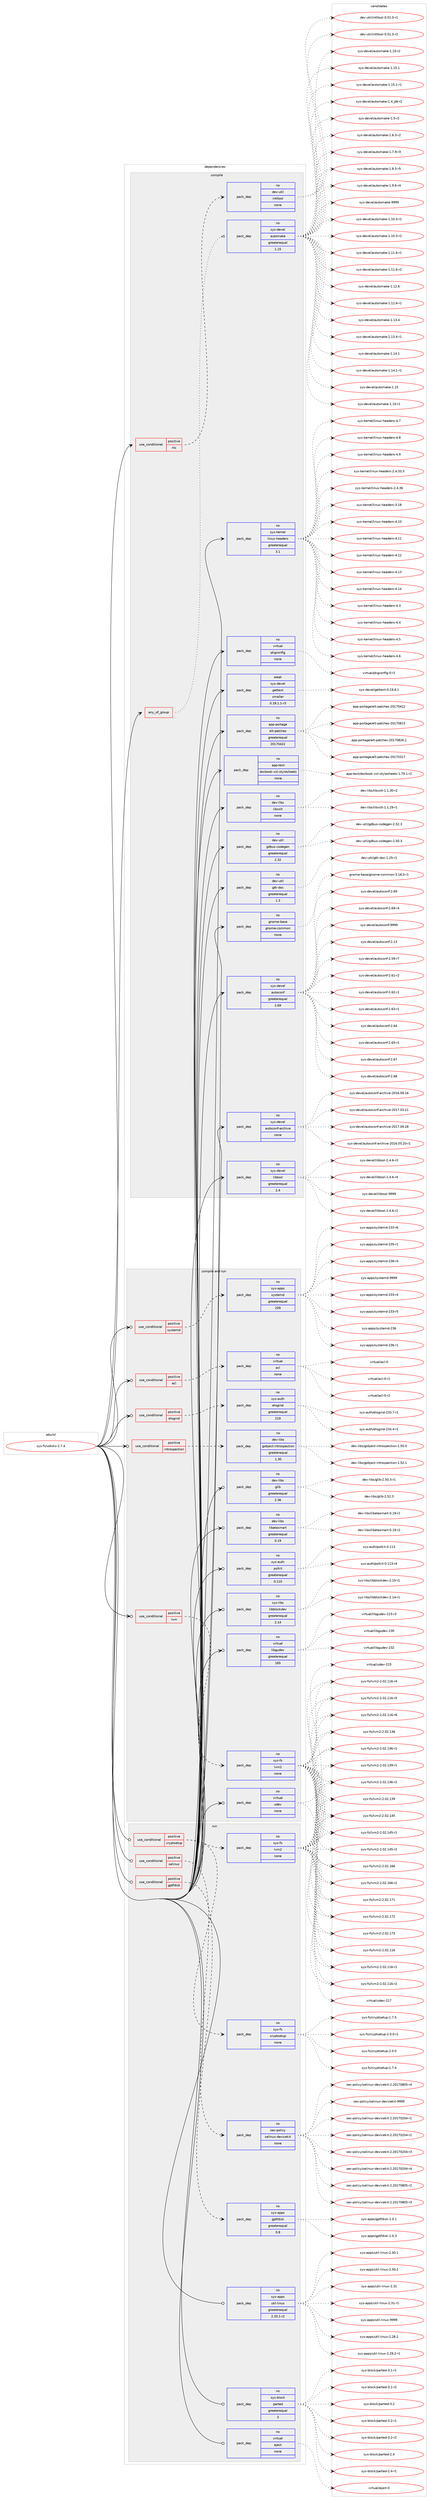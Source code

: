 digraph prolog {

# *************
# Graph options
# *************

newrank=true;
concentrate=true;
compound=true;
graph [rankdir=LR,fontname=Helvetica,fontsize=10,ranksep=1.5];#, ranksep=2.5, nodesep=0.2];
edge  [arrowhead=vee];
node  [fontname=Helvetica,fontsize=10];

# **********
# The ebuild
# **********

subgraph cluster_leftcol {
color=gray;
rank=same;
label=<<i>ebuild</i>>;
id [label="sys-fs/udisks-2.7.4", color=red, width=4, href="../sys-fs/udisks-2.7.4.svg"];
}

# ****************
# The dependencies
# ****************

subgraph cluster_midcol {
color=gray;
label=<<i>dependencies</i>>;
subgraph cluster_compile {
fillcolor="#eeeeee";
style=filled;
label=<<i>compile</i>>;
subgraph any96 {
dependency7846 [label=<<TABLE BORDER="0" CELLBORDER="1" CELLSPACING="0" CELLPADDING="4"><TR><TD CELLPADDING="10">any_of_group</TD></TR></TABLE>>, shape=none, color=red];subgraph pack6609 {
dependency7847 [label=<<TABLE BORDER="0" CELLBORDER="1" CELLSPACING="0" CELLPADDING="4" WIDTH="220"><TR><TD ROWSPAN="6" CELLPADDING="30">pack_dep</TD></TR><TR><TD WIDTH="110">no</TD></TR><TR><TD>sys-devel</TD></TR><TR><TD>automake</TD></TR><TR><TD>greaterequal</TD></TR><TR><TD>1.15</TD></TR></TABLE>>, shape=none, color=blue];
}
dependency7846:e -> dependency7847:w [weight=20,style="dotted",arrowhead="oinv"];
}
id:e -> dependency7846:w [weight=20,style="solid",arrowhead="vee"];
subgraph cond1129 {
dependency7848 [label=<<TABLE BORDER="0" CELLBORDER="1" CELLSPACING="0" CELLPADDING="4"><TR><TD ROWSPAN="3" CELLPADDING="10">use_conditional</TD></TR><TR><TD>positive</TD></TR><TR><TD>nls</TD></TR></TABLE>>, shape=none, color=red];
subgraph pack6610 {
dependency7849 [label=<<TABLE BORDER="0" CELLBORDER="1" CELLSPACING="0" CELLPADDING="4" WIDTH="220"><TR><TD ROWSPAN="6" CELLPADDING="30">pack_dep</TD></TR><TR><TD WIDTH="110">no</TD></TR><TR><TD>dev-util</TD></TR><TR><TD>intltool</TD></TR><TR><TD>none</TD></TR><TR><TD></TD></TR></TABLE>>, shape=none, color=blue];
}
dependency7848:e -> dependency7849:w [weight=20,style="dashed",arrowhead="vee"];
}
id:e -> dependency7848:w [weight=20,style="solid",arrowhead="vee"];
subgraph pack6611 {
dependency7850 [label=<<TABLE BORDER="0" CELLBORDER="1" CELLSPACING="0" CELLPADDING="4" WIDTH="220"><TR><TD ROWSPAN="6" CELLPADDING="30">pack_dep</TD></TR><TR><TD WIDTH="110">no</TD></TR><TR><TD>app-portage</TD></TR><TR><TD>elt-patches</TD></TR><TR><TD>greaterequal</TD></TR><TR><TD>20170422</TD></TR></TABLE>>, shape=none, color=blue];
}
id:e -> dependency7850:w [weight=20,style="solid",arrowhead="vee"];
subgraph pack6612 {
dependency7851 [label=<<TABLE BORDER="0" CELLBORDER="1" CELLSPACING="0" CELLPADDING="4" WIDTH="220"><TR><TD ROWSPAN="6" CELLPADDING="30">pack_dep</TD></TR><TR><TD WIDTH="110">no</TD></TR><TR><TD>app-text</TD></TR><TR><TD>docbook-xsl-stylesheets</TD></TR><TR><TD>none</TD></TR><TR><TD></TD></TR></TABLE>>, shape=none, color=blue];
}
id:e -> dependency7851:w [weight=20,style="solid",arrowhead="vee"];
subgraph pack6613 {
dependency7852 [label=<<TABLE BORDER="0" CELLBORDER="1" CELLSPACING="0" CELLPADDING="4" WIDTH="220"><TR><TD ROWSPAN="6" CELLPADDING="30">pack_dep</TD></TR><TR><TD WIDTH="110">no</TD></TR><TR><TD>dev-libs</TD></TR><TR><TD>libxslt</TD></TR><TR><TD>none</TD></TR><TR><TD></TD></TR></TABLE>>, shape=none, color=blue];
}
id:e -> dependency7852:w [weight=20,style="solid",arrowhead="vee"];
subgraph pack6614 {
dependency7853 [label=<<TABLE BORDER="0" CELLBORDER="1" CELLSPACING="0" CELLPADDING="4" WIDTH="220"><TR><TD ROWSPAN="6" CELLPADDING="30">pack_dep</TD></TR><TR><TD WIDTH="110">no</TD></TR><TR><TD>dev-util</TD></TR><TR><TD>gdbus-codegen</TD></TR><TR><TD>greaterequal</TD></TR><TR><TD>2.32</TD></TR></TABLE>>, shape=none, color=blue];
}
id:e -> dependency7853:w [weight=20,style="solid",arrowhead="vee"];
subgraph pack6615 {
dependency7854 [label=<<TABLE BORDER="0" CELLBORDER="1" CELLSPACING="0" CELLPADDING="4" WIDTH="220"><TR><TD ROWSPAN="6" CELLPADDING="30">pack_dep</TD></TR><TR><TD WIDTH="110">no</TD></TR><TR><TD>dev-util</TD></TR><TR><TD>gtk-doc</TD></TR><TR><TD>greaterequal</TD></TR><TR><TD>1.3</TD></TR></TABLE>>, shape=none, color=blue];
}
id:e -> dependency7854:w [weight=20,style="solid",arrowhead="vee"];
subgraph pack6616 {
dependency7855 [label=<<TABLE BORDER="0" CELLBORDER="1" CELLSPACING="0" CELLPADDING="4" WIDTH="220"><TR><TD ROWSPAN="6" CELLPADDING="30">pack_dep</TD></TR><TR><TD WIDTH="110">no</TD></TR><TR><TD>gnome-base</TD></TR><TR><TD>gnome-common</TD></TR><TR><TD>none</TD></TR><TR><TD></TD></TR></TABLE>>, shape=none, color=blue];
}
id:e -> dependency7855:w [weight=20,style="solid",arrowhead="vee"];
subgraph pack6617 {
dependency7856 [label=<<TABLE BORDER="0" CELLBORDER="1" CELLSPACING="0" CELLPADDING="4" WIDTH="220"><TR><TD ROWSPAN="6" CELLPADDING="30">pack_dep</TD></TR><TR><TD WIDTH="110">no</TD></TR><TR><TD>sys-devel</TD></TR><TR><TD>autoconf</TD></TR><TR><TD>greaterequal</TD></TR><TR><TD>2.69</TD></TR></TABLE>>, shape=none, color=blue];
}
id:e -> dependency7856:w [weight=20,style="solid",arrowhead="vee"];
subgraph pack6618 {
dependency7857 [label=<<TABLE BORDER="0" CELLBORDER="1" CELLSPACING="0" CELLPADDING="4" WIDTH="220"><TR><TD ROWSPAN="6" CELLPADDING="30">pack_dep</TD></TR><TR><TD WIDTH="110">no</TD></TR><TR><TD>sys-devel</TD></TR><TR><TD>autoconf-archive</TD></TR><TR><TD>none</TD></TR><TR><TD></TD></TR></TABLE>>, shape=none, color=blue];
}
id:e -> dependency7857:w [weight=20,style="solid",arrowhead="vee"];
subgraph pack6619 {
dependency7858 [label=<<TABLE BORDER="0" CELLBORDER="1" CELLSPACING="0" CELLPADDING="4" WIDTH="220"><TR><TD ROWSPAN="6" CELLPADDING="30">pack_dep</TD></TR><TR><TD WIDTH="110">no</TD></TR><TR><TD>sys-devel</TD></TR><TR><TD>libtool</TD></TR><TR><TD>greaterequal</TD></TR><TR><TD>2.4</TD></TR></TABLE>>, shape=none, color=blue];
}
id:e -> dependency7858:w [weight=20,style="solid",arrowhead="vee"];
subgraph pack6620 {
dependency7859 [label=<<TABLE BORDER="0" CELLBORDER="1" CELLSPACING="0" CELLPADDING="4" WIDTH="220"><TR><TD ROWSPAN="6" CELLPADDING="30">pack_dep</TD></TR><TR><TD WIDTH="110">no</TD></TR><TR><TD>sys-kernel</TD></TR><TR><TD>linux-headers</TD></TR><TR><TD>greaterequal</TD></TR><TR><TD>3.1</TD></TR></TABLE>>, shape=none, color=blue];
}
id:e -> dependency7859:w [weight=20,style="solid",arrowhead="vee"];
subgraph pack6621 {
dependency7860 [label=<<TABLE BORDER="0" CELLBORDER="1" CELLSPACING="0" CELLPADDING="4" WIDTH="220"><TR><TD ROWSPAN="6" CELLPADDING="30">pack_dep</TD></TR><TR><TD WIDTH="110">no</TD></TR><TR><TD>virtual</TD></TR><TR><TD>pkgconfig</TD></TR><TR><TD>none</TD></TR><TR><TD></TD></TR></TABLE>>, shape=none, color=blue];
}
id:e -> dependency7860:w [weight=20,style="solid",arrowhead="vee"];
subgraph pack6622 {
dependency7861 [label=<<TABLE BORDER="0" CELLBORDER="1" CELLSPACING="0" CELLPADDING="4" WIDTH="220"><TR><TD ROWSPAN="6" CELLPADDING="30">pack_dep</TD></TR><TR><TD WIDTH="110">weak</TD></TR><TR><TD>sys-devel</TD></TR><TR><TD>gettext</TD></TR><TR><TD>smaller</TD></TR><TR><TD>0.18.1.1-r3</TD></TR></TABLE>>, shape=none, color=blue];
}
id:e -> dependency7861:w [weight=20,style="solid",arrowhead="vee"];
}
subgraph cluster_compileandrun {
fillcolor="#eeeeee";
style=filled;
label=<<i>compile and run</i>>;
subgraph cond1130 {
dependency7862 [label=<<TABLE BORDER="0" CELLBORDER="1" CELLSPACING="0" CELLPADDING="4"><TR><TD ROWSPAN="3" CELLPADDING="10">use_conditional</TD></TR><TR><TD>positive</TD></TR><TR><TD>acl</TD></TR></TABLE>>, shape=none, color=red];
subgraph pack6623 {
dependency7863 [label=<<TABLE BORDER="0" CELLBORDER="1" CELLSPACING="0" CELLPADDING="4" WIDTH="220"><TR><TD ROWSPAN="6" CELLPADDING="30">pack_dep</TD></TR><TR><TD WIDTH="110">no</TD></TR><TR><TD>virtual</TD></TR><TR><TD>acl</TD></TR><TR><TD>none</TD></TR><TR><TD></TD></TR></TABLE>>, shape=none, color=blue];
}
dependency7862:e -> dependency7863:w [weight=20,style="dashed",arrowhead="vee"];
}
id:e -> dependency7862:w [weight=20,style="solid",arrowhead="odotvee"];
subgraph cond1131 {
dependency7864 [label=<<TABLE BORDER="0" CELLBORDER="1" CELLSPACING="0" CELLPADDING="4"><TR><TD ROWSPAN="3" CELLPADDING="10">use_conditional</TD></TR><TR><TD>positive</TD></TR><TR><TD>elogind</TD></TR></TABLE>>, shape=none, color=red];
subgraph pack6624 {
dependency7865 [label=<<TABLE BORDER="0" CELLBORDER="1" CELLSPACING="0" CELLPADDING="4" WIDTH="220"><TR><TD ROWSPAN="6" CELLPADDING="30">pack_dep</TD></TR><TR><TD WIDTH="110">no</TD></TR><TR><TD>sys-auth</TD></TR><TR><TD>elogind</TD></TR><TR><TD>greaterequal</TD></TR><TR><TD>219</TD></TR></TABLE>>, shape=none, color=blue];
}
dependency7864:e -> dependency7865:w [weight=20,style="dashed",arrowhead="vee"];
}
id:e -> dependency7864:w [weight=20,style="solid",arrowhead="odotvee"];
subgraph cond1132 {
dependency7866 [label=<<TABLE BORDER="0" CELLBORDER="1" CELLSPACING="0" CELLPADDING="4"><TR><TD ROWSPAN="3" CELLPADDING="10">use_conditional</TD></TR><TR><TD>positive</TD></TR><TR><TD>introspection</TD></TR></TABLE>>, shape=none, color=red];
subgraph pack6625 {
dependency7867 [label=<<TABLE BORDER="0" CELLBORDER="1" CELLSPACING="0" CELLPADDING="4" WIDTH="220"><TR><TD ROWSPAN="6" CELLPADDING="30">pack_dep</TD></TR><TR><TD WIDTH="110">no</TD></TR><TR><TD>dev-libs</TD></TR><TR><TD>gobject-introspection</TD></TR><TR><TD>greaterequal</TD></TR><TR><TD>1.30</TD></TR></TABLE>>, shape=none, color=blue];
}
dependency7866:e -> dependency7867:w [weight=20,style="dashed",arrowhead="vee"];
}
id:e -> dependency7866:w [weight=20,style="solid",arrowhead="odotvee"];
subgraph cond1133 {
dependency7868 [label=<<TABLE BORDER="0" CELLBORDER="1" CELLSPACING="0" CELLPADDING="4"><TR><TD ROWSPAN="3" CELLPADDING="10">use_conditional</TD></TR><TR><TD>positive</TD></TR><TR><TD>lvm</TD></TR></TABLE>>, shape=none, color=red];
subgraph pack6626 {
dependency7869 [label=<<TABLE BORDER="0" CELLBORDER="1" CELLSPACING="0" CELLPADDING="4" WIDTH="220"><TR><TD ROWSPAN="6" CELLPADDING="30">pack_dep</TD></TR><TR><TD WIDTH="110">no</TD></TR><TR><TD>sys-fs</TD></TR><TR><TD>lvm2</TD></TR><TR><TD>none</TD></TR><TR><TD></TD></TR></TABLE>>, shape=none, color=blue];
}
dependency7868:e -> dependency7869:w [weight=20,style="dashed",arrowhead="vee"];
}
id:e -> dependency7868:w [weight=20,style="solid",arrowhead="odotvee"];
subgraph cond1134 {
dependency7870 [label=<<TABLE BORDER="0" CELLBORDER="1" CELLSPACING="0" CELLPADDING="4"><TR><TD ROWSPAN="3" CELLPADDING="10">use_conditional</TD></TR><TR><TD>positive</TD></TR><TR><TD>systemd</TD></TR></TABLE>>, shape=none, color=red];
subgraph pack6627 {
dependency7871 [label=<<TABLE BORDER="0" CELLBORDER="1" CELLSPACING="0" CELLPADDING="4" WIDTH="220"><TR><TD ROWSPAN="6" CELLPADDING="30">pack_dep</TD></TR><TR><TD WIDTH="110">no</TD></TR><TR><TD>sys-apps</TD></TR><TR><TD>systemd</TD></TR><TR><TD>greaterequal</TD></TR><TR><TD>209</TD></TR></TABLE>>, shape=none, color=blue];
}
dependency7870:e -> dependency7871:w [weight=20,style="dashed",arrowhead="vee"];
}
id:e -> dependency7870:w [weight=20,style="solid",arrowhead="odotvee"];
subgraph pack6628 {
dependency7872 [label=<<TABLE BORDER="0" CELLBORDER="1" CELLSPACING="0" CELLPADDING="4" WIDTH="220"><TR><TD ROWSPAN="6" CELLPADDING="30">pack_dep</TD></TR><TR><TD WIDTH="110">no</TD></TR><TR><TD>dev-libs</TD></TR><TR><TD>glib</TD></TR><TR><TD>greaterequal</TD></TR><TR><TD>2.36</TD></TR></TABLE>>, shape=none, color=blue];
}
id:e -> dependency7872:w [weight=20,style="solid",arrowhead="odotvee"];
subgraph pack6629 {
dependency7873 [label=<<TABLE BORDER="0" CELLBORDER="1" CELLSPACING="0" CELLPADDING="4" WIDTH="220"><TR><TD ROWSPAN="6" CELLPADDING="30">pack_dep</TD></TR><TR><TD WIDTH="110">no</TD></TR><TR><TD>dev-libs</TD></TR><TR><TD>libatasmart</TD></TR><TR><TD>greaterequal</TD></TR><TR><TD>0.19</TD></TR></TABLE>>, shape=none, color=blue];
}
id:e -> dependency7873:w [weight=20,style="solid",arrowhead="odotvee"];
subgraph pack6630 {
dependency7874 [label=<<TABLE BORDER="0" CELLBORDER="1" CELLSPACING="0" CELLPADDING="4" WIDTH="220"><TR><TD ROWSPAN="6" CELLPADDING="30">pack_dep</TD></TR><TR><TD WIDTH="110">no</TD></TR><TR><TD>sys-auth</TD></TR><TR><TD>polkit</TD></TR><TR><TD>greaterequal</TD></TR><TR><TD>0.110</TD></TR></TABLE>>, shape=none, color=blue];
}
id:e -> dependency7874:w [weight=20,style="solid",arrowhead="odotvee"];
subgraph pack6631 {
dependency7875 [label=<<TABLE BORDER="0" CELLBORDER="1" CELLSPACING="0" CELLPADDING="4" WIDTH="220"><TR><TD ROWSPAN="6" CELLPADDING="30">pack_dep</TD></TR><TR><TD WIDTH="110">no</TD></TR><TR><TD>sys-libs</TD></TR><TR><TD>libblockdev</TD></TR><TR><TD>greaterequal</TD></TR><TR><TD>2.14</TD></TR></TABLE>>, shape=none, color=blue];
}
id:e -> dependency7875:w [weight=20,style="solid",arrowhead="odotvee"];
subgraph pack6632 {
dependency7876 [label=<<TABLE BORDER="0" CELLBORDER="1" CELLSPACING="0" CELLPADDING="4" WIDTH="220"><TR><TD ROWSPAN="6" CELLPADDING="30">pack_dep</TD></TR><TR><TD WIDTH="110">no</TD></TR><TR><TD>virtual</TD></TR><TR><TD>libgudev</TD></TR><TR><TD>greaterequal</TD></TR><TR><TD>165</TD></TR></TABLE>>, shape=none, color=blue];
}
id:e -> dependency7876:w [weight=20,style="solid",arrowhead="odotvee"];
subgraph pack6633 {
dependency7877 [label=<<TABLE BORDER="0" CELLBORDER="1" CELLSPACING="0" CELLPADDING="4" WIDTH="220"><TR><TD ROWSPAN="6" CELLPADDING="30">pack_dep</TD></TR><TR><TD WIDTH="110">no</TD></TR><TR><TD>virtual</TD></TR><TR><TD>udev</TD></TR><TR><TD>none</TD></TR><TR><TD></TD></TR></TABLE>>, shape=none, color=blue];
}
id:e -> dependency7877:w [weight=20,style="solid",arrowhead="odotvee"];
}
subgraph cluster_run {
fillcolor="#eeeeee";
style=filled;
label=<<i>run</i>>;
subgraph cond1135 {
dependency7878 [label=<<TABLE BORDER="0" CELLBORDER="1" CELLSPACING="0" CELLPADDING="4"><TR><TD ROWSPAN="3" CELLPADDING="10">use_conditional</TD></TR><TR><TD>positive</TD></TR><TR><TD>cryptsetup</TD></TR></TABLE>>, shape=none, color=red];
subgraph pack6634 {
dependency7879 [label=<<TABLE BORDER="0" CELLBORDER="1" CELLSPACING="0" CELLPADDING="4" WIDTH="220"><TR><TD ROWSPAN="6" CELLPADDING="30">pack_dep</TD></TR><TR><TD WIDTH="110">no</TD></TR><TR><TD>sys-fs</TD></TR><TR><TD>cryptsetup</TD></TR><TR><TD>none</TD></TR><TR><TD></TD></TR></TABLE>>, shape=none, color=blue];
}
dependency7878:e -> dependency7879:w [weight=20,style="dashed",arrowhead="vee"];
subgraph pack6635 {
dependency7880 [label=<<TABLE BORDER="0" CELLBORDER="1" CELLSPACING="0" CELLPADDING="4" WIDTH="220"><TR><TD ROWSPAN="6" CELLPADDING="30">pack_dep</TD></TR><TR><TD WIDTH="110">no</TD></TR><TR><TD>sys-fs</TD></TR><TR><TD>lvm2</TD></TR><TR><TD>none</TD></TR><TR><TD></TD></TR></TABLE>>, shape=none, color=blue];
}
dependency7878:e -> dependency7880:w [weight=20,style="dashed",arrowhead="vee"];
}
id:e -> dependency7878:w [weight=20,style="solid",arrowhead="odot"];
subgraph cond1136 {
dependency7881 [label=<<TABLE BORDER="0" CELLBORDER="1" CELLSPACING="0" CELLPADDING="4"><TR><TD ROWSPAN="3" CELLPADDING="10">use_conditional</TD></TR><TR><TD>positive</TD></TR><TR><TD>gptfdisk</TD></TR></TABLE>>, shape=none, color=red];
subgraph pack6636 {
dependency7882 [label=<<TABLE BORDER="0" CELLBORDER="1" CELLSPACING="0" CELLPADDING="4" WIDTH="220"><TR><TD ROWSPAN="6" CELLPADDING="30">pack_dep</TD></TR><TR><TD WIDTH="110">no</TD></TR><TR><TD>sys-apps</TD></TR><TR><TD>gptfdisk</TD></TR><TR><TD>greaterequal</TD></TR><TR><TD>0.8</TD></TR></TABLE>>, shape=none, color=blue];
}
dependency7881:e -> dependency7882:w [weight=20,style="dashed",arrowhead="vee"];
}
id:e -> dependency7881:w [weight=20,style="solid",arrowhead="odot"];
subgraph cond1137 {
dependency7883 [label=<<TABLE BORDER="0" CELLBORDER="1" CELLSPACING="0" CELLPADDING="4"><TR><TD ROWSPAN="3" CELLPADDING="10">use_conditional</TD></TR><TR><TD>positive</TD></TR><TR><TD>selinux</TD></TR></TABLE>>, shape=none, color=red];
subgraph pack6637 {
dependency7884 [label=<<TABLE BORDER="0" CELLBORDER="1" CELLSPACING="0" CELLPADDING="4" WIDTH="220"><TR><TD ROWSPAN="6" CELLPADDING="30">pack_dep</TD></TR><TR><TD WIDTH="110">no</TD></TR><TR><TD>sec-policy</TD></TR><TR><TD>selinux-devicekit</TD></TR><TR><TD>none</TD></TR><TR><TD></TD></TR></TABLE>>, shape=none, color=blue];
}
dependency7883:e -> dependency7884:w [weight=20,style="dashed",arrowhead="vee"];
}
id:e -> dependency7883:w [weight=20,style="solid",arrowhead="odot"];
subgraph pack6638 {
dependency7885 [label=<<TABLE BORDER="0" CELLBORDER="1" CELLSPACING="0" CELLPADDING="4" WIDTH="220"><TR><TD ROWSPAN="6" CELLPADDING="30">pack_dep</TD></TR><TR><TD WIDTH="110">no</TD></TR><TR><TD>sys-apps</TD></TR><TR><TD>util-linux</TD></TR><TR><TD>greaterequal</TD></TR><TR><TD>2.20.1-r2</TD></TR></TABLE>>, shape=none, color=blue];
}
id:e -> dependency7885:w [weight=20,style="solid",arrowhead="odot"];
subgraph pack6639 {
dependency7886 [label=<<TABLE BORDER="0" CELLBORDER="1" CELLSPACING="0" CELLPADDING="4" WIDTH="220"><TR><TD ROWSPAN="6" CELLPADDING="30">pack_dep</TD></TR><TR><TD WIDTH="110">no</TD></TR><TR><TD>sys-block</TD></TR><TR><TD>parted</TD></TR><TR><TD>greaterequal</TD></TR><TR><TD>3</TD></TR></TABLE>>, shape=none, color=blue];
}
id:e -> dependency7886:w [weight=20,style="solid",arrowhead="odot"];
subgraph pack6640 {
dependency7887 [label=<<TABLE BORDER="0" CELLBORDER="1" CELLSPACING="0" CELLPADDING="4" WIDTH="220"><TR><TD ROWSPAN="6" CELLPADDING="30">pack_dep</TD></TR><TR><TD WIDTH="110">no</TD></TR><TR><TD>virtual</TD></TR><TR><TD>eject</TD></TR><TR><TD>none</TD></TR><TR><TD></TD></TR></TABLE>>, shape=none, color=blue];
}
id:e -> dependency7887:w [weight=20,style="solid",arrowhead="odot"];
}
}

# **************
# The candidates
# **************

subgraph cluster_choices {
rank=same;
color=gray;
label=<<i>candidates</i>>;

subgraph choice6609 {
color=black;
nodesep=1;
choice11512111545100101118101108479711711611110997107101454946494846514511449 [label="sys-devel/automake-1.10.3-r1", color=red, width=4,href="../sys-devel/automake-1.10.3-r1.svg"];
choice11512111545100101118101108479711711611110997107101454946494846514511450 [label="sys-devel/automake-1.10.3-r2", color=red, width=4,href="../sys-devel/automake-1.10.3-r2.svg"];
choice11512111545100101118101108479711711611110997107101454946494946544511449 [label="sys-devel/automake-1.11.6-r1", color=red, width=4,href="../sys-devel/automake-1.11.6-r1.svg"];
choice11512111545100101118101108479711711611110997107101454946494946544511450 [label="sys-devel/automake-1.11.6-r2", color=red, width=4,href="../sys-devel/automake-1.11.6-r2.svg"];
choice1151211154510010111810110847971171161111099710710145494649504654 [label="sys-devel/automake-1.12.6", color=red, width=4,href="../sys-devel/automake-1.12.6.svg"];
choice11512111545100101118101108479711711611110997107101454946495046544511449 [label="sys-devel/automake-1.12.6-r1", color=red, width=4,href="../sys-devel/automake-1.12.6-r1.svg"];
choice1151211154510010111810110847971171161111099710710145494649514652 [label="sys-devel/automake-1.13.4", color=red, width=4,href="../sys-devel/automake-1.13.4.svg"];
choice11512111545100101118101108479711711611110997107101454946495146524511449 [label="sys-devel/automake-1.13.4-r1", color=red, width=4,href="../sys-devel/automake-1.13.4-r1.svg"];
choice1151211154510010111810110847971171161111099710710145494649524649 [label="sys-devel/automake-1.14.1", color=red, width=4,href="../sys-devel/automake-1.14.1.svg"];
choice11512111545100101118101108479711711611110997107101454946495246494511449 [label="sys-devel/automake-1.14.1-r1", color=red, width=4,href="../sys-devel/automake-1.14.1-r1.svg"];
choice115121115451001011181011084797117116111109971071014549464953 [label="sys-devel/automake-1.15", color=red, width=4,href="../sys-devel/automake-1.15.svg"];
choice1151211154510010111810110847971171161111099710710145494649534511449 [label="sys-devel/automake-1.15-r1", color=red, width=4,href="../sys-devel/automake-1.15-r1.svg"];
choice1151211154510010111810110847971171161111099710710145494649534511450 [label="sys-devel/automake-1.15-r2", color=red, width=4,href="../sys-devel/automake-1.15-r2.svg"];
choice1151211154510010111810110847971171161111099710710145494649534649 [label="sys-devel/automake-1.15.1", color=red, width=4,href="../sys-devel/automake-1.15.1.svg"];
choice11512111545100101118101108479711711611110997107101454946495346494511449 [label="sys-devel/automake-1.15.1-r1", color=red, width=4,href="../sys-devel/automake-1.15.1-r1.svg"];
choice115121115451001011181011084797117116111109971071014549465295112544511450 [label="sys-devel/automake-1.4_p6-r2", color=red, width=4,href="../sys-devel/automake-1.4_p6-r2.svg"];
choice11512111545100101118101108479711711611110997107101454946534511450 [label="sys-devel/automake-1.5-r2", color=red, width=4,href="../sys-devel/automake-1.5-r2.svg"];
choice115121115451001011181011084797117116111109971071014549465446514511450 [label="sys-devel/automake-1.6.3-r2", color=red, width=4,href="../sys-devel/automake-1.6.3-r2.svg"];
choice115121115451001011181011084797117116111109971071014549465546574511451 [label="sys-devel/automake-1.7.9-r3", color=red, width=4,href="../sys-devel/automake-1.7.9-r3.svg"];
choice115121115451001011181011084797117116111109971071014549465646534511453 [label="sys-devel/automake-1.8.5-r5", color=red, width=4,href="../sys-devel/automake-1.8.5-r5.svg"];
choice115121115451001011181011084797117116111109971071014549465746544511452 [label="sys-devel/automake-1.9.6-r4", color=red, width=4,href="../sys-devel/automake-1.9.6-r4.svg"];
choice115121115451001011181011084797117116111109971071014557575757 [label="sys-devel/automake-9999", color=red, width=4,href="../sys-devel/automake-9999.svg"];
dependency7847:e -> choice11512111545100101118101108479711711611110997107101454946494846514511449:w [style=dotted,weight="100"];
dependency7847:e -> choice11512111545100101118101108479711711611110997107101454946494846514511450:w [style=dotted,weight="100"];
dependency7847:e -> choice11512111545100101118101108479711711611110997107101454946494946544511449:w [style=dotted,weight="100"];
dependency7847:e -> choice11512111545100101118101108479711711611110997107101454946494946544511450:w [style=dotted,weight="100"];
dependency7847:e -> choice1151211154510010111810110847971171161111099710710145494649504654:w [style=dotted,weight="100"];
dependency7847:e -> choice11512111545100101118101108479711711611110997107101454946495046544511449:w [style=dotted,weight="100"];
dependency7847:e -> choice1151211154510010111810110847971171161111099710710145494649514652:w [style=dotted,weight="100"];
dependency7847:e -> choice11512111545100101118101108479711711611110997107101454946495146524511449:w [style=dotted,weight="100"];
dependency7847:e -> choice1151211154510010111810110847971171161111099710710145494649524649:w [style=dotted,weight="100"];
dependency7847:e -> choice11512111545100101118101108479711711611110997107101454946495246494511449:w [style=dotted,weight="100"];
dependency7847:e -> choice115121115451001011181011084797117116111109971071014549464953:w [style=dotted,weight="100"];
dependency7847:e -> choice1151211154510010111810110847971171161111099710710145494649534511449:w [style=dotted,weight="100"];
dependency7847:e -> choice1151211154510010111810110847971171161111099710710145494649534511450:w [style=dotted,weight="100"];
dependency7847:e -> choice1151211154510010111810110847971171161111099710710145494649534649:w [style=dotted,weight="100"];
dependency7847:e -> choice11512111545100101118101108479711711611110997107101454946495346494511449:w [style=dotted,weight="100"];
dependency7847:e -> choice115121115451001011181011084797117116111109971071014549465295112544511450:w [style=dotted,weight="100"];
dependency7847:e -> choice11512111545100101118101108479711711611110997107101454946534511450:w [style=dotted,weight="100"];
dependency7847:e -> choice115121115451001011181011084797117116111109971071014549465446514511450:w [style=dotted,weight="100"];
dependency7847:e -> choice115121115451001011181011084797117116111109971071014549465546574511451:w [style=dotted,weight="100"];
dependency7847:e -> choice115121115451001011181011084797117116111109971071014549465646534511453:w [style=dotted,weight="100"];
dependency7847:e -> choice115121115451001011181011084797117116111109971071014549465746544511452:w [style=dotted,weight="100"];
dependency7847:e -> choice115121115451001011181011084797117116111109971071014557575757:w [style=dotted,weight="100"];
}
subgraph choice6610 {
color=black;
nodesep=1;
choice1001011184511711610510847105110116108116111111108454846534946484511449 [label="dev-util/intltool-0.51.0-r1", color=red, width=4,href="../dev-util/intltool-0.51.0-r1.svg"];
choice1001011184511711610510847105110116108116111111108454846534946484511450 [label="dev-util/intltool-0.51.0-r2", color=red, width=4,href="../dev-util/intltool-0.51.0-r2.svg"];
dependency7849:e -> choice1001011184511711610510847105110116108116111111108454846534946484511449:w [style=dotted,weight="100"];
dependency7849:e -> choice1001011184511711610510847105110116108116111111108454846534946484511450:w [style=dotted,weight="100"];
}
subgraph choice6611 {
color=black;
nodesep=1;
choice97112112451121111141169710310147101108116451129711699104101115455048495548514955 [label="app-portage/elt-patches-20170317", color=red, width=4,href="../app-portage/elt-patches-20170317.svg"];
choice97112112451121111141169710310147101108116451129711699104101115455048495548525050 [label="app-portage/elt-patches-20170422", color=red, width=4,href="../app-portage/elt-patches-20170422.svg"];
choice97112112451121111141169710310147101108116451129711699104101115455048495548564953 [label="app-portage/elt-patches-20170815", color=red, width=4,href="../app-portage/elt-patches-20170815.svg"];
choice971121124511211111411697103101471011081164511297116991041011154550484955485650544649 [label="app-portage/elt-patches-20170826.1", color=red, width=4,href="../app-portage/elt-patches-20170826.1.svg"];
dependency7850:e -> choice97112112451121111141169710310147101108116451129711699104101115455048495548514955:w [style=dotted,weight="100"];
dependency7850:e -> choice97112112451121111141169710310147101108116451129711699104101115455048495548525050:w [style=dotted,weight="100"];
dependency7850:e -> choice97112112451121111141169710310147101108116451129711699104101115455048495548564953:w [style=dotted,weight="100"];
dependency7850:e -> choice971121124511211111411697103101471011081164511297116991041011154550484955485650544649:w [style=dotted,weight="100"];
}
subgraph choice6612 {
color=black;
nodesep=1;
choice97112112451161011201164710011199981111111074512011510845115116121108101115104101101116115454946555746494511450 [label="app-text/docbook-xsl-stylesheets-1.79.1-r2", color=red, width=4,href="../app-text/docbook-xsl-stylesheets-1.79.1-r2.svg"];
dependency7851:e -> choice97112112451161011201164710011199981111111074512011510845115116121108101115104101101116115454946555746494511450:w [style=dotted,weight="100"];
}
subgraph choice6613 {
color=black;
nodesep=1;
choice10010111845108105981154710810598120115108116454946494650574511449 [label="dev-libs/libxslt-1.1.29-r1", color=red, width=4,href="../dev-libs/libxslt-1.1.29-r1.svg"];
choice10010111845108105981154710810598120115108116454946494651484511450 [label="dev-libs/libxslt-1.1.30-r2", color=red, width=4,href="../dev-libs/libxslt-1.1.30-r2.svg"];
dependency7852:e -> choice10010111845108105981154710810598120115108116454946494650574511449:w [style=dotted,weight="100"];
dependency7852:e -> choice10010111845108105981154710810598120115108116454946494651484511450:w [style=dotted,weight="100"];
}
subgraph choice6614 {
color=black;
nodesep=1;
choice100101118451171161051084710310098117115459911110010110310111045504653484651 [label="dev-util/gdbus-codegen-2.50.3", color=red, width=4,href="../dev-util/gdbus-codegen-2.50.3.svg"];
choice100101118451171161051084710310098117115459911110010110310111045504653504651 [label="dev-util/gdbus-codegen-2.52.3", color=red, width=4,href="../dev-util/gdbus-codegen-2.52.3.svg"];
dependency7853:e -> choice100101118451171161051084710310098117115459911110010110310111045504653484651:w [style=dotted,weight="100"];
dependency7853:e -> choice100101118451171161051084710310098117115459911110010110310111045504653504651:w [style=dotted,weight="100"];
}
subgraph choice6615 {
color=black;
nodesep=1;
choice1001011184511711610510847103116107451001119945494650534511449 [label="dev-util/gtk-doc-1.25-r1", color=red, width=4,href="../dev-util/gtk-doc-1.25-r1.svg"];
dependency7854:e -> choice1001011184511711610510847103116107451001119945494650534511449:w [style=dotted,weight="100"];
}
subgraph choice6616 {
color=black;
nodesep=1;
choice103110111109101459897115101471031101111091014599111109109111110455146495646484511449 [label="gnome-base/gnome-common-3.18.0-r1", color=red, width=4,href="../gnome-base/gnome-common-3.18.0-r1.svg"];
dependency7855:e -> choice103110111109101459897115101471031101111091014599111109109111110455146495646484511449:w [style=dotted,weight="100"];
}
subgraph choice6617 {
color=black;
nodesep=1;
choice115121115451001011181011084797117116111991111101024550464951 [label="sys-devel/autoconf-2.13", color=red, width=4,href="../sys-devel/autoconf-2.13.svg"];
choice1151211154510010111810110847971171161119911111010245504653574511455 [label="sys-devel/autoconf-2.59-r7", color=red, width=4,href="../sys-devel/autoconf-2.59-r7.svg"];
choice1151211154510010111810110847971171161119911111010245504654494511450 [label="sys-devel/autoconf-2.61-r2", color=red, width=4,href="../sys-devel/autoconf-2.61-r2.svg"];
choice1151211154510010111810110847971171161119911111010245504654504511449 [label="sys-devel/autoconf-2.62-r1", color=red, width=4,href="../sys-devel/autoconf-2.62-r1.svg"];
choice1151211154510010111810110847971171161119911111010245504654514511449 [label="sys-devel/autoconf-2.63-r1", color=red, width=4,href="../sys-devel/autoconf-2.63-r1.svg"];
choice115121115451001011181011084797117116111991111101024550465452 [label="sys-devel/autoconf-2.64", color=red, width=4,href="../sys-devel/autoconf-2.64.svg"];
choice1151211154510010111810110847971171161119911111010245504654534511449 [label="sys-devel/autoconf-2.65-r1", color=red, width=4,href="../sys-devel/autoconf-2.65-r1.svg"];
choice115121115451001011181011084797117116111991111101024550465455 [label="sys-devel/autoconf-2.67", color=red, width=4,href="../sys-devel/autoconf-2.67.svg"];
choice115121115451001011181011084797117116111991111101024550465456 [label="sys-devel/autoconf-2.68", color=red, width=4,href="../sys-devel/autoconf-2.68.svg"];
choice115121115451001011181011084797117116111991111101024550465457 [label="sys-devel/autoconf-2.69", color=red, width=4,href="../sys-devel/autoconf-2.69.svg"];
choice1151211154510010111810110847971171161119911111010245504654574511452 [label="sys-devel/autoconf-2.69-r4", color=red, width=4,href="../sys-devel/autoconf-2.69-r4.svg"];
choice115121115451001011181011084797117116111991111101024557575757 [label="sys-devel/autoconf-9999", color=red, width=4,href="../sys-devel/autoconf-9999.svg"];
dependency7856:e -> choice115121115451001011181011084797117116111991111101024550464951:w [style=dotted,weight="100"];
dependency7856:e -> choice1151211154510010111810110847971171161119911111010245504653574511455:w [style=dotted,weight="100"];
dependency7856:e -> choice1151211154510010111810110847971171161119911111010245504654494511450:w [style=dotted,weight="100"];
dependency7856:e -> choice1151211154510010111810110847971171161119911111010245504654504511449:w [style=dotted,weight="100"];
dependency7856:e -> choice1151211154510010111810110847971171161119911111010245504654514511449:w [style=dotted,weight="100"];
dependency7856:e -> choice115121115451001011181011084797117116111991111101024550465452:w [style=dotted,weight="100"];
dependency7856:e -> choice1151211154510010111810110847971171161119911111010245504654534511449:w [style=dotted,weight="100"];
dependency7856:e -> choice115121115451001011181011084797117116111991111101024550465455:w [style=dotted,weight="100"];
dependency7856:e -> choice115121115451001011181011084797117116111991111101024550465456:w [style=dotted,weight="100"];
dependency7856:e -> choice115121115451001011181011084797117116111991111101024550465457:w [style=dotted,weight="100"];
dependency7856:e -> choice1151211154510010111810110847971171161119911111010245504654574511452:w [style=dotted,weight="100"];
dependency7856:e -> choice115121115451001011181011084797117116111991111101024557575757:w [style=dotted,weight="100"];
}
subgraph choice6618 {
color=black;
nodesep=1;
choice1151211154510010111810110847971171161119911111010245971149910410511810145504849544648514650484511449 [label="sys-devel/autoconf-archive-2016.03.20-r1", color=red, width=4,href="../sys-devel/autoconf-archive-2016.03.20-r1.svg"];
choice115121115451001011181011084797117116111991111101024597114991041051181014550484954464857464954 [label="sys-devel/autoconf-archive-2016.09.16", color=red, width=4,href="../sys-devel/autoconf-archive-2016.09.16.svg"];
choice115121115451001011181011084797117116111991111101024597114991041051181014550484955464851465049 [label="sys-devel/autoconf-archive-2017.03.21", color=red, width=4,href="../sys-devel/autoconf-archive-2017.03.21.svg"];
choice115121115451001011181011084797117116111991111101024597114991041051181014550484955464857465056 [label="sys-devel/autoconf-archive-2017.09.28", color=red, width=4,href="../sys-devel/autoconf-archive-2017.09.28.svg"];
dependency7857:e -> choice1151211154510010111810110847971171161119911111010245971149910410511810145504849544648514650484511449:w [style=dotted,weight="100"];
dependency7857:e -> choice115121115451001011181011084797117116111991111101024597114991041051181014550484954464857464954:w [style=dotted,weight="100"];
dependency7857:e -> choice115121115451001011181011084797117116111991111101024597114991041051181014550484955464851465049:w [style=dotted,weight="100"];
dependency7857:e -> choice115121115451001011181011084797117116111991111101024597114991041051181014550484955464857465056:w [style=dotted,weight="100"];
}
subgraph choice6619 {
color=black;
nodesep=1;
choice1151211154510010111810110847108105981161111111084550465246544511450 [label="sys-devel/libtool-2.4.6-r2", color=red, width=4,href="../sys-devel/libtool-2.4.6-r2.svg"];
choice1151211154510010111810110847108105981161111111084550465246544511451 [label="sys-devel/libtool-2.4.6-r3", color=red, width=4,href="../sys-devel/libtool-2.4.6-r3.svg"];
choice1151211154510010111810110847108105981161111111084550465246544511452 [label="sys-devel/libtool-2.4.6-r4", color=red, width=4,href="../sys-devel/libtool-2.4.6-r4.svg"];
choice1151211154510010111810110847108105981161111111084557575757 [label="sys-devel/libtool-9999", color=red, width=4,href="../sys-devel/libtool-9999.svg"];
dependency7858:e -> choice1151211154510010111810110847108105981161111111084550465246544511450:w [style=dotted,weight="100"];
dependency7858:e -> choice1151211154510010111810110847108105981161111111084550465246544511451:w [style=dotted,weight="100"];
dependency7858:e -> choice1151211154510010111810110847108105981161111111084550465246544511452:w [style=dotted,weight="100"];
dependency7858:e -> choice1151211154510010111810110847108105981161111111084557575757:w [style=dotted,weight="100"];
}
subgraph choice6620 {
color=black;
nodesep=1;
choice11512111545107101114110101108471081051101171204510410197100101114115455046524651514651 [label="sys-kernel/linux-headers-2.4.33.3", color=red, width=4,href="../sys-kernel/linux-headers-2.4.33.3.svg"];
choice1151211154510710111411010110847108105110117120451041019710010111411545504652465154 [label="sys-kernel/linux-headers-2.4.36", color=red, width=4,href="../sys-kernel/linux-headers-2.4.36.svg"];
choice115121115451071011141101011084710810511011712045104101971001011141154551464956 [label="sys-kernel/linux-headers-3.18", color=red, width=4,href="../sys-kernel/linux-headers-3.18.svg"];
choice115121115451071011141101011084710810511011712045104101971001011141154552464948 [label="sys-kernel/linux-headers-4.10", color=red, width=4,href="../sys-kernel/linux-headers-4.10.svg"];
choice115121115451071011141101011084710810511011712045104101971001011141154552464949 [label="sys-kernel/linux-headers-4.11", color=red, width=4,href="../sys-kernel/linux-headers-4.11.svg"];
choice115121115451071011141101011084710810511011712045104101971001011141154552464950 [label="sys-kernel/linux-headers-4.12", color=red, width=4,href="../sys-kernel/linux-headers-4.12.svg"];
choice115121115451071011141101011084710810511011712045104101971001011141154552464951 [label="sys-kernel/linux-headers-4.13", color=red, width=4,href="../sys-kernel/linux-headers-4.13.svg"];
choice115121115451071011141101011084710810511011712045104101971001011141154552464952 [label="sys-kernel/linux-headers-4.14", color=red, width=4,href="../sys-kernel/linux-headers-4.14.svg"];
choice1151211154510710111411010110847108105110117120451041019710010111411545524651 [label="sys-kernel/linux-headers-4.3", color=red, width=4,href="../sys-kernel/linux-headers-4.3.svg"];
choice1151211154510710111411010110847108105110117120451041019710010111411545524652 [label="sys-kernel/linux-headers-4.4", color=red, width=4,href="../sys-kernel/linux-headers-4.4.svg"];
choice1151211154510710111411010110847108105110117120451041019710010111411545524653 [label="sys-kernel/linux-headers-4.5", color=red, width=4,href="../sys-kernel/linux-headers-4.5.svg"];
choice1151211154510710111411010110847108105110117120451041019710010111411545524654 [label="sys-kernel/linux-headers-4.6", color=red, width=4,href="../sys-kernel/linux-headers-4.6.svg"];
choice1151211154510710111411010110847108105110117120451041019710010111411545524655 [label="sys-kernel/linux-headers-4.7", color=red, width=4,href="../sys-kernel/linux-headers-4.7.svg"];
choice1151211154510710111411010110847108105110117120451041019710010111411545524656 [label="sys-kernel/linux-headers-4.8", color=red, width=4,href="../sys-kernel/linux-headers-4.8.svg"];
choice1151211154510710111411010110847108105110117120451041019710010111411545524657 [label="sys-kernel/linux-headers-4.9", color=red, width=4,href="../sys-kernel/linux-headers-4.9.svg"];
dependency7859:e -> choice11512111545107101114110101108471081051101171204510410197100101114115455046524651514651:w [style=dotted,weight="100"];
dependency7859:e -> choice1151211154510710111411010110847108105110117120451041019710010111411545504652465154:w [style=dotted,weight="100"];
dependency7859:e -> choice115121115451071011141101011084710810511011712045104101971001011141154551464956:w [style=dotted,weight="100"];
dependency7859:e -> choice115121115451071011141101011084710810511011712045104101971001011141154552464948:w [style=dotted,weight="100"];
dependency7859:e -> choice115121115451071011141101011084710810511011712045104101971001011141154552464949:w [style=dotted,weight="100"];
dependency7859:e -> choice115121115451071011141101011084710810511011712045104101971001011141154552464950:w [style=dotted,weight="100"];
dependency7859:e -> choice115121115451071011141101011084710810511011712045104101971001011141154552464951:w [style=dotted,weight="100"];
dependency7859:e -> choice115121115451071011141101011084710810511011712045104101971001011141154552464952:w [style=dotted,weight="100"];
dependency7859:e -> choice1151211154510710111411010110847108105110117120451041019710010111411545524651:w [style=dotted,weight="100"];
dependency7859:e -> choice1151211154510710111411010110847108105110117120451041019710010111411545524652:w [style=dotted,weight="100"];
dependency7859:e -> choice1151211154510710111411010110847108105110117120451041019710010111411545524653:w [style=dotted,weight="100"];
dependency7859:e -> choice1151211154510710111411010110847108105110117120451041019710010111411545524654:w [style=dotted,weight="100"];
dependency7859:e -> choice1151211154510710111411010110847108105110117120451041019710010111411545524655:w [style=dotted,weight="100"];
dependency7859:e -> choice1151211154510710111411010110847108105110117120451041019710010111411545524656:w [style=dotted,weight="100"];
dependency7859:e -> choice1151211154510710111411010110847108105110117120451041019710010111411545524657:w [style=dotted,weight="100"];
}
subgraph choice6621 {
color=black;
nodesep=1;
choice11810511411611797108471121071039911111010210510345484511449 [label="virtual/pkgconfig-0-r1", color=red, width=4,href="../virtual/pkgconfig-0-r1.svg"];
dependency7860:e -> choice11810511411611797108471121071039911111010210510345484511449:w [style=dotted,weight="100"];
}
subgraph choice6622 {
color=black;
nodesep=1;
choice1151211154510010111810110847103101116116101120116454846495746564649 [label="sys-devel/gettext-0.19.8.1", color=red, width=4,href="../sys-devel/gettext-0.19.8.1.svg"];
dependency7861:e -> choice1151211154510010111810110847103101116116101120116454846495746564649:w [style=dotted,weight="100"];
}
subgraph choice6623 {
color=black;
nodesep=1;
choice118105114116117971084797991084548 [label="virtual/acl-0", color=red, width=4,href="../virtual/acl-0.svg"];
choice1181051141161179710847979910845484511449 [label="virtual/acl-0-r1", color=red, width=4,href="../virtual/acl-0-r1.svg"];
choice1181051141161179710847979910845484511450 [label="virtual/acl-0-r2", color=red, width=4,href="../virtual/acl-0-r2.svg"];
dependency7863:e -> choice118105114116117971084797991084548:w [style=dotted,weight="100"];
dependency7863:e -> choice1181051141161179710847979910845484511449:w [style=dotted,weight="100"];
dependency7863:e -> choice1181051141161179710847979910845484511450:w [style=dotted,weight="100"];
}
subgraph choice6624 {
color=black;
nodesep=1;
choice1151211154597117116104471011081111031051101004550515146554511449 [label="sys-auth/elogind-233.7-r1", color=red, width=4,href="../sys-auth/elogind-233.7-r1.svg"];
choice1151211154597117116104471011081111031051101004550515246524511449 [label="sys-auth/elogind-234.4-r1", color=red, width=4,href="../sys-auth/elogind-234.4-r1.svg"];
dependency7865:e -> choice1151211154597117116104471011081111031051101004550515146554511449:w [style=dotted,weight="100"];
dependency7865:e -> choice1151211154597117116104471011081111031051101004550515246524511449:w [style=dotted,weight="100"];
}
subgraph choice6625 {
color=black;
nodesep=1;
choice1001011184510810598115471031119810610199116451051101161141111151121019911610511111045494653484648 [label="dev-libs/gobject-introspection-1.50.0", color=red, width=4,href="../dev-libs/gobject-introspection-1.50.0.svg"];
choice1001011184510810598115471031119810610199116451051101161141111151121019911610511111045494653504649 [label="dev-libs/gobject-introspection-1.52.1", color=red, width=4,href="../dev-libs/gobject-introspection-1.52.1.svg"];
dependency7867:e -> choice1001011184510810598115471031119810610199116451051101161141111151121019911610511111045494653484648:w [style=dotted,weight="100"];
dependency7867:e -> choice1001011184510810598115471031119810610199116451051101161141111151121019911610511111045494653504649:w [style=dotted,weight="100"];
}
subgraph choice6626 {
color=black;
nodesep=1;
choice115121115451021154710811810950455046485046494954 [label="sys-fs/lvm2-2.02.116", color=red, width=4,href="../sys-fs/lvm2-2.02.116.svg"];
choice1151211154510211547108118109504550464850464949544511449 [label="sys-fs/lvm2-2.02.116-r1", color=red, width=4,href="../sys-fs/lvm2-2.02.116-r1.svg"];
choice1151211154510211547108118109504550464850464949544511450 [label="sys-fs/lvm2-2.02.116-r2", color=red, width=4,href="../sys-fs/lvm2-2.02.116-r2.svg"];
choice1151211154510211547108118109504550464850464949544511452 [label="sys-fs/lvm2-2.02.116-r4", color=red, width=4,href="../sys-fs/lvm2-2.02.116-r4.svg"];
choice1151211154510211547108118109504550464850464949544511453 [label="sys-fs/lvm2-2.02.116-r5", color=red, width=4,href="../sys-fs/lvm2-2.02.116-r5.svg"];
choice1151211154510211547108118109504550464850464949544511454 [label="sys-fs/lvm2-2.02.116-r6", color=red, width=4,href="../sys-fs/lvm2-2.02.116-r6.svg"];
choice115121115451021154710811810950455046485046495154 [label="sys-fs/lvm2-2.02.136", color=red, width=4,href="../sys-fs/lvm2-2.02.136.svg"];
choice1151211154510211547108118109504550464850464951544511449 [label="sys-fs/lvm2-2.02.136-r1", color=red, width=4,href="../sys-fs/lvm2-2.02.136-r1.svg"];
choice1151211154510211547108118109504550464850464951544511450 [label="sys-fs/lvm2-2.02.136-r2", color=red, width=4,href="../sys-fs/lvm2-2.02.136-r2.svg"];
choice115121115451021154710811810950455046485046495157 [label="sys-fs/lvm2-2.02.139", color=red, width=4,href="../sys-fs/lvm2-2.02.139.svg"];
choice1151211154510211547108118109504550464850464951574511449 [label="sys-fs/lvm2-2.02.139-r1", color=red, width=4,href="../sys-fs/lvm2-2.02.139-r1.svg"];
choice115121115451021154710811810950455046485046495253 [label="sys-fs/lvm2-2.02.145", color=red, width=4,href="../sys-fs/lvm2-2.02.145.svg"];
choice1151211154510211547108118109504550464850464952534511449 [label="sys-fs/lvm2-2.02.145-r1", color=red, width=4,href="../sys-fs/lvm2-2.02.145-r1.svg"];
choice1151211154510211547108118109504550464850464952534511450 [label="sys-fs/lvm2-2.02.145-r2", color=red, width=4,href="../sys-fs/lvm2-2.02.145-r2.svg"];
choice115121115451021154710811810950455046485046495454 [label="sys-fs/lvm2-2.02.166", color=red, width=4,href="../sys-fs/lvm2-2.02.166.svg"];
choice1151211154510211547108118109504550464850464954544511450 [label="sys-fs/lvm2-2.02.166-r2", color=red, width=4,href="../sys-fs/lvm2-2.02.166-r2.svg"];
choice115121115451021154710811810950455046485046495549 [label="sys-fs/lvm2-2.02.171", color=red, width=4,href="../sys-fs/lvm2-2.02.171.svg"];
choice115121115451021154710811810950455046485046495550 [label="sys-fs/lvm2-2.02.172", color=red, width=4,href="../sys-fs/lvm2-2.02.172.svg"];
choice115121115451021154710811810950455046485046495551 [label="sys-fs/lvm2-2.02.173", color=red, width=4,href="../sys-fs/lvm2-2.02.173.svg"];
dependency7869:e -> choice115121115451021154710811810950455046485046494954:w [style=dotted,weight="100"];
dependency7869:e -> choice1151211154510211547108118109504550464850464949544511449:w [style=dotted,weight="100"];
dependency7869:e -> choice1151211154510211547108118109504550464850464949544511450:w [style=dotted,weight="100"];
dependency7869:e -> choice1151211154510211547108118109504550464850464949544511452:w [style=dotted,weight="100"];
dependency7869:e -> choice1151211154510211547108118109504550464850464949544511453:w [style=dotted,weight="100"];
dependency7869:e -> choice1151211154510211547108118109504550464850464949544511454:w [style=dotted,weight="100"];
dependency7869:e -> choice115121115451021154710811810950455046485046495154:w [style=dotted,weight="100"];
dependency7869:e -> choice1151211154510211547108118109504550464850464951544511449:w [style=dotted,weight="100"];
dependency7869:e -> choice1151211154510211547108118109504550464850464951544511450:w [style=dotted,weight="100"];
dependency7869:e -> choice115121115451021154710811810950455046485046495157:w [style=dotted,weight="100"];
dependency7869:e -> choice1151211154510211547108118109504550464850464951574511449:w [style=dotted,weight="100"];
dependency7869:e -> choice115121115451021154710811810950455046485046495253:w [style=dotted,weight="100"];
dependency7869:e -> choice1151211154510211547108118109504550464850464952534511449:w [style=dotted,weight="100"];
dependency7869:e -> choice1151211154510211547108118109504550464850464952534511450:w [style=dotted,weight="100"];
dependency7869:e -> choice115121115451021154710811810950455046485046495454:w [style=dotted,weight="100"];
dependency7869:e -> choice1151211154510211547108118109504550464850464954544511450:w [style=dotted,weight="100"];
dependency7869:e -> choice115121115451021154710811810950455046485046495549:w [style=dotted,weight="100"];
dependency7869:e -> choice115121115451021154710811810950455046485046495550:w [style=dotted,weight="100"];
dependency7869:e -> choice115121115451021154710811810950455046485046495551:w [style=dotted,weight="100"];
}
subgraph choice6627 {
color=black;
nodesep=1;
choice115121115459711211211547115121115116101109100455051514511452 [label="sys-apps/systemd-233-r4", color=red, width=4,href="../sys-apps/systemd-233-r4.svg"];
choice115121115459711211211547115121115116101109100455051514511453 [label="sys-apps/systemd-233-r5", color=red, width=4,href="../sys-apps/systemd-233-r5.svg"];
choice11512111545971121121154711512111511610110910045505154 [label="sys-apps/systemd-236", color=red, width=4,href="../sys-apps/systemd-236.svg"];
choice115121115459711211211547115121115116101109100455051544511449 [label="sys-apps/systemd-236-r1", color=red, width=4,href="../sys-apps/systemd-236-r1.svg"];
choice115121115459711211211547115121115116101109100455051514511454 [label="sys-apps/systemd-233-r6", color=red, width=4,href="../sys-apps/systemd-233-r6.svg"];
choice115121115459711211211547115121115116101109100455051534511449 [label="sys-apps/systemd-235-r1", color=red, width=4,href="../sys-apps/systemd-235-r1.svg"];
choice115121115459711211211547115121115116101109100455051544511452 [label="sys-apps/systemd-236-r4", color=red, width=4,href="../sys-apps/systemd-236-r4.svg"];
choice1151211154597112112115471151211151161011091004557575757 [label="sys-apps/systemd-9999", color=red, width=4,href="../sys-apps/systemd-9999.svg"];
dependency7871:e -> choice115121115459711211211547115121115116101109100455051514511452:w [style=dotted,weight="100"];
dependency7871:e -> choice115121115459711211211547115121115116101109100455051514511453:w [style=dotted,weight="100"];
dependency7871:e -> choice11512111545971121121154711512111511610110910045505154:w [style=dotted,weight="100"];
dependency7871:e -> choice115121115459711211211547115121115116101109100455051544511449:w [style=dotted,weight="100"];
dependency7871:e -> choice115121115459711211211547115121115116101109100455051514511454:w [style=dotted,weight="100"];
dependency7871:e -> choice115121115459711211211547115121115116101109100455051534511449:w [style=dotted,weight="100"];
dependency7871:e -> choice115121115459711211211547115121115116101109100455051544511452:w [style=dotted,weight="100"];
dependency7871:e -> choice1151211154597112112115471151211151161011091004557575757:w [style=dotted,weight="100"];
}
subgraph choice6628 {
color=black;
nodesep=1;
choice10010111845108105981154710310810598455046534846514511449 [label="dev-libs/glib-2.50.3-r1", color=red, width=4,href="../dev-libs/glib-2.50.3-r1.svg"];
choice1001011184510810598115471031081059845504653504651 [label="dev-libs/glib-2.52.3", color=red, width=4,href="../dev-libs/glib-2.52.3.svg"];
dependency7872:e -> choice10010111845108105981154710310810598455046534846514511449:w [style=dotted,weight="100"];
dependency7872:e -> choice1001011184510810598115471031081059845504653504651:w [style=dotted,weight="100"];
}
subgraph choice6629 {
color=black;
nodesep=1;
choice1001011184510810598115471081059897116971151099711411645484649574511449 [label="dev-libs/libatasmart-0.19-r1", color=red, width=4,href="../dev-libs/libatasmart-0.19-r1.svg"];
choice1001011184510810598115471081059897116971151099711411645484649574511450 [label="dev-libs/libatasmart-0.19-r2", color=red, width=4,href="../dev-libs/libatasmart-0.19-r2.svg"];
dependency7873:e -> choice1001011184510810598115471081059897116971151099711411645484649574511449:w [style=dotted,weight="100"];
dependency7873:e -> choice1001011184510810598115471081059897116971151099711411645484649574511450:w [style=dotted,weight="100"];
}
subgraph choice6630 {
color=black;
nodesep=1;
choice115121115459711711610447112111108107105116454846494951 [label="sys-auth/polkit-0.113", color=red, width=4,href="../sys-auth/polkit-0.113.svg"];
choice1151211154597117116104471121111081071051164548464949514511452 [label="sys-auth/polkit-0.113-r4", color=red, width=4,href="../sys-auth/polkit-0.113-r4.svg"];
dependency7874:e -> choice115121115459711711610447112111108107105116454846494951:w [style=dotted,weight="100"];
dependency7874:e -> choice1151211154597117116104471121111081071051164548464949514511452:w [style=dotted,weight="100"];
}
subgraph choice6631 {
color=black;
nodesep=1;
choice11512111545108105981154710810598981081119910710010111845504649524511449 [label="sys-libs/libblockdev-2.14-r1", color=red, width=4,href="../sys-libs/libblockdev-2.14-r1.svg"];
choice11512111545108105981154710810598981081119910710010111845504649534511449 [label="sys-libs/libblockdev-2.15-r1", color=red, width=4,href="../sys-libs/libblockdev-2.15-r1.svg"];
dependency7875:e -> choice11512111545108105981154710810598981081119910710010111845504649524511449:w [style=dotted,weight="100"];
dependency7875:e -> choice11512111545108105981154710810598981081119910710010111845504649534511449:w [style=dotted,weight="100"];
}
subgraph choice6632 {
color=black;
nodesep=1;
choice118105114116117971084710810598103117100101118455049534511451 [label="virtual/libgudev-215-r3", color=red, width=4,href="../virtual/libgudev-215-r3.svg"];
choice11810511411611797108471081059810311710010111845505148 [label="virtual/libgudev-230", color=red, width=4,href="../virtual/libgudev-230.svg"];
choice11810511411611797108471081059810311710010111845505150 [label="virtual/libgudev-232", color=red, width=4,href="../virtual/libgudev-232.svg"];
dependency7876:e -> choice118105114116117971084710810598103117100101118455049534511451:w [style=dotted,weight="100"];
dependency7876:e -> choice11810511411611797108471081059810311710010111845505148:w [style=dotted,weight="100"];
dependency7876:e -> choice11810511411611797108471081059810311710010111845505150:w [style=dotted,weight="100"];
}
subgraph choice6633 {
color=black;
nodesep=1;
choice118105114116117971084711710010111845504953 [label="virtual/udev-215", color=red, width=4,href="../virtual/udev-215.svg"];
choice118105114116117971084711710010111845504955 [label="virtual/udev-217", color=red, width=4,href="../virtual/udev-217.svg"];
dependency7877:e -> choice118105114116117971084711710010111845504953:w [style=dotted,weight="100"];
dependency7877:e -> choice118105114116117971084711710010111845504955:w [style=dotted,weight="100"];
}
subgraph choice6634 {
color=black;
nodesep=1;
choice115121115451021154799114121112116115101116117112455046484648 [label="sys-fs/cryptsetup-2.0.0", color=red, width=4,href="../sys-fs/cryptsetup-2.0.0.svg"];
choice115121115451021154799114121112116115101116117112454946554652 [label="sys-fs/cryptsetup-1.7.4", color=red, width=4,href="../sys-fs/cryptsetup-1.7.4.svg"];
choice115121115451021154799114121112116115101116117112454946554653 [label="sys-fs/cryptsetup-1.7.5", color=red, width=4,href="../sys-fs/cryptsetup-1.7.5.svg"];
choice1151211154510211547991141211121161151011161171124550464846484511449 [label="sys-fs/cryptsetup-2.0.0-r1", color=red, width=4,href="../sys-fs/cryptsetup-2.0.0-r1.svg"];
dependency7879:e -> choice115121115451021154799114121112116115101116117112455046484648:w [style=dotted,weight="100"];
dependency7879:e -> choice115121115451021154799114121112116115101116117112454946554652:w [style=dotted,weight="100"];
dependency7879:e -> choice115121115451021154799114121112116115101116117112454946554653:w [style=dotted,weight="100"];
dependency7879:e -> choice1151211154510211547991141211121161151011161171124550464846484511449:w [style=dotted,weight="100"];
}
subgraph choice6635 {
color=black;
nodesep=1;
choice115121115451021154710811810950455046485046494954 [label="sys-fs/lvm2-2.02.116", color=red, width=4,href="../sys-fs/lvm2-2.02.116.svg"];
choice1151211154510211547108118109504550464850464949544511449 [label="sys-fs/lvm2-2.02.116-r1", color=red, width=4,href="../sys-fs/lvm2-2.02.116-r1.svg"];
choice1151211154510211547108118109504550464850464949544511450 [label="sys-fs/lvm2-2.02.116-r2", color=red, width=4,href="../sys-fs/lvm2-2.02.116-r2.svg"];
choice1151211154510211547108118109504550464850464949544511452 [label="sys-fs/lvm2-2.02.116-r4", color=red, width=4,href="../sys-fs/lvm2-2.02.116-r4.svg"];
choice1151211154510211547108118109504550464850464949544511453 [label="sys-fs/lvm2-2.02.116-r5", color=red, width=4,href="../sys-fs/lvm2-2.02.116-r5.svg"];
choice1151211154510211547108118109504550464850464949544511454 [label="sys-fs/lvm2-2.02.116-r6", color=red, width=4,href="../sys-fs/lvm2-2.02.116-r6.svg"];
choice115121115451021154710811810950455046485046495154 [label="sys-fs/lvm2-2.02.136", color=red, width=4,href="../sys-fs/lvm2-2.02.136.svg"];
choice1151211154510211547108118109504550464850464951544511449 [label="sys-fs/lvm2-2.02.136-r1", color=red, width=4,href="../sys-fs/lvm2-2.02.136-r1.svg"];
choice1151211154510211547108118109504550464850464951544511450 [label="sys-fs/lvm2-2.02.136-r2", color=red, width=4,href="../sys-fs/lvm2-2.02.136-r2.svg"];
choice115121115451021154710811810950455046485046495157 [label="sys-fs/lvm2-2.02.139", color=red, width=4,href="../sys-fs/lvm2-2.02.139.svg"];
choice1151211154510211547108118109504550464850464951574511449 [label="sys-fs/lvm2-2.02.139-r1", color=red, width=4,href="../sys-fs/lvm2-2.02.139-r1.svg"];
choice115121115451021154710811810950455046485046495253 [label="sys-fs/lvm2-2.02.145", color=red, width=4,href="../sys-fs/lvm2-2.02.145.svg"];
choice1151211154510211547108118109504550464850464952534511449 [label="sys-fs/lvm2-2.02.145-r1", color=red, width=4,href="../sys-fs/lvm2-2.02.145-r1.svg"];
choice1151211154510211547108118109504550464850464952534511450 [label="sys-fs/lvm2-2.02.145-r2", color=red, width=4,href="../sys-fs/lvm2-2.02.145-r2.svg"];
choice115121115451021154710811810950455046485046495454 [label="sys-fs/lvm2-2.02.166", color=red, width=4,href="../sys-fs/lvm2-2.02.166.svg"];
choice1151211154510211547108118109504550464850464954544511450 [label="sys-fs/lvm2-2.02.166-r2", color=red, width=4,href="../sys-fs/lvm2-2.02.166-r2.svg"];
choice115121115451021154710811810950455046485046495549 [label="sys-fs/lvm2-2.02.171", color=red, width=4,href="../sys-fs/lvm2-2.02.171.svg"];
choice115121115451021154710811810950455046485046495550 [label="sys-fs/lvm2-2.02.172", color=red, width=4,href="../sys-fs/lvm2-2.02.172.svg"];
choice115121115451021154710811810950455046485046495551 [label="sys-fs/lvm2-2.02.173", color=red, width=4,href="../sys-fs/lvm2-2.02.173.svg"];
dependency7880:e -> choice115121115451021154710811810950455046485046494954:w [style=dotted,weight="100"];
dependency7880:e -> choice1151211154510211547108118109504550464850464949544511449:w [style=dotted,weight="100"];
dependency7880:e -> choice1151211154510211547108118109504550464850464949544511450:w [style=dotted,weight="100"];
dependency7880:e -> choice1151211154510211547108118109504550464850464949544511452:w [style=dotted,weight="100"];
dependency7880:e -> choice1151211154510211547108118109504550464850464949544511453:w [style=dotted,weight="100"];
dependency7880:e -> choice1151211154510211547108118109504550464850464949544511454:w [style=dotted,weight="100"];
dependency7880:e -> choice115121115451021154710811810950455046485046495154:w [style=dotted,weight="100"];
dependency7880:e -> choice1151211154510211547108118109504550464850464951544511449:w [style=dotted,weight="100"];
dependency7880:e -> choice1151211154510211547108118109504550464850464951544511450:w [style=dotted,weight="100"];
dependency7880:e -> choice115121115451021154710811810950455046485046495157:w [style=dotted,weight="100"];
dependency7880:e -> choice1151211154510211547108118109504550464850464951574511449:w [style=dotted,weight="100"];
dependency7880:e -> choice115121115451021154710811810950455046485046495253:w [style=dotted,weight="100"];
dependency7880:e -> choice1151211154510211547108118109504550464850464952534511449:w [style=dotted,weight="100"];
dependency7880:e -> choice1151211154510211547108118109504550464850464952534511450:w [style=dotted,weight="100"];
dependency7880:e -> choice115121115451021154710811810950455046485046495454:w [style=dotted,weight="100"];
dependency7880:e -> choice1151211154510211547108118109504550464850464954544511450:w [style=dotted,weight="100"];
dependency7880:e -> choice115121115451021154710811810950455046485046495549:w [style=dotted,weight="100"];
dependency7880:e -> choice115121115451021154710811810950455046485046495550:w [style=dotted,weight="100"];
dependency7880:e -> choice115121115451021154710811810950455046485046495551:w [style=dotted,weight="100"];
}
subgraph choice6636 {
color=black;
nodesep=1;
choice115121115459711211211547103112116102100105115107454946484649 [label="sys-apps/gptfdisk-1.0.1", color=red, width=4,href="../sys-apps/gptfdisk-1.0.1.svg"];
choice115121115459711211211547103112116102100105115107454946484651 [label="sys-apps/gptfdisk-1.0.3", color=red, width=4,href="../sys-apps/gptfdisk-1.0.3.svg"];
dependency7882:e -> choice115121115459711211211547103112116102100105115107454946484649:w [style=dotted,weight="100"];
dependency7882:e -> choice115121115459711211211547103112116102100105115107454946484651:w [style=dotted,weight="100"];
}
subgraph choice6637 {
color=black;
nodesep=1;
choice11510199451121111081059912147115101108105110117120451001011181059910110710511645504650484955485048524511449 [label="sec-policy/selinux-devicekit-2.20170204-r1", color=red, width=4,href="../sec-policy/selinux-devicekit-2.20170204-r1.svg"];
choice11510199451121111081059912147115101108105110117120451001011181059910110710511645504650484955485048524511450 [label="sec-policy/selinux-devicekit-2.20170204-r2", color=red, width=4,href="../sec-policy/selinux-devicekit-2.20170204-r2.svg"];
choice11510199451121111081059912147115101108105110117120451001011181059910110710511645504650484955485048524511451 [label="sec-policy/selinux-devicekit-2.20170204-r3", color=red, width=4,href="../sec-policy/selinux-devicekit-2.20170204-r3.svg"];
choice11510199451121111081059912147115101108105110117120451001011181059910110710511645504650484955485048524511452 [label="sec-policy/selinux-devicekit-2.20170204-r4", color=red, width=4,href="../sec-policy/selinux-devicekit-2.20170204-r4.svg"];
choice11510199451121111081059912147115101108105110117120451001011181059910110710511645504650484955485648534511450 [label="sec-policy/selinux-devicekit-2.20170805-r2", color=red, width=4,href="../sec-policy/selinux-devicekit-2.20170805-r2.svg"];
choice11510199451121111081059912147115101108105110117120451001011181059910110710511645504650484955485648534511451 [label="sec-policy/selinux-devicekit-2.20170805-r3", color=red, width=4,href="../sec-policy/selinux-devicekit-2.20170805-r3.svg"];
choice11510199451121111081059912147115101108105110117120451001011181059910110710511645504650484955485648534511452 [label="sec-policy/selinux-devicekit-2.20170805-r4", color=red, width=4,href="../sec-policy/selinux-devicekit-2.20170805-r4.svg"];
choice1151019945112111108105991214711510110810511011712045100101118105991011071051164557575757 [label="sec-policy/selinux-devicekit-9999", color=red, width=4,href="../sec-policy/selinux-devicekit-9999.svg"];
dependency7884:e -> choice11510199451121111081059912147115101108105110117120451001011181059910110710511645504650484955485048524511449:w [style=dotted,weight="100"];
dependency7884:e -> choice11510199451121111081059912147115101108105110117120451001011181059910110710511645504650484955485048524511450:w [style=dotted,weight="100"];
dependency7884:e -> choice11510199451121111081059912147115101108105110117120451001011181059910110710511645504650484955485048524511451:w [style=dotted,weight="100"];
dependency7884:e -> choice11510199451121111081059912147115101108105110117120451001011181059910110710511645504650484955485048524511452:w [style=dotted,weight="100"];
dependency7884:e -> choice11510199451121111081059912147115101108105110117120451001011181059910110710511645504650484955485648534511450:w [style=dotted,weight="100"];
dependency7884:e -> choice11510199451121111081059912147115101108105110117120451001011181059910110710511645504650484955485648534511451:w [style=dotted,weight="100"];
dependency7884:e -> choice11510199451121111081059912147115101108105110117120451001011181059910110710511645504650484955485648534511452:w [style=dotted,weight="100"];
dependency7884:e -> choice1151019945112111108105991214711510110810511011712045100101118105991011071051164557575757:w [style=dotted,weight="100"];
}
subgraph choice6638 {
color=black;
nodesep=1;
choice1151211154597112112115471171161051084510810511011712045504650564650 [label="sys-apps/util-linux-2.28.2", color=red, width=4,href="../sys-apps/util-linux-2.28.2.svg"];
choice11512111545971121121154711711610510845108105110117120455046505746504511449 [label="sys-apps/util-linux-2.29.2-r1", color=red, width=4,href="../sys-apps/util-linux-2.29.2-r1.svg"];
choice1151211154597112112115471171161051084510810511011712045504651484649 [label="sys-apps/util-linux-2.30.1", color=red, width=4,href="../sys-apps/util-linux-2.30.1.svg"];
choice1151211154597112112115471171161051084510810511011712045504651484650 [label="sys-apps/util-linux-2.30.2", color=red, width=4,href="../sys-apps/util-linux-2.30.2.svg"];
choice115121115459711211211547117116105108451081051101171204550465149 [label="sys-apps/util-linux-2.31", color=red, width=4,href="../sys-apps/util-linux-2.31.svg"];
choice1151211154597112112115471171161051084510810511011712045504651494511449 [label="sys-apps/util-linux-2.31-r1", color=red, width=4,href="../sys-apps/util-linux-2.31-r1.svg"];
choice115121115459711211211547117116105108451081051101171204557575757 [label="sys-apps/util-linux-9999", color=red, width=4,href="../sys-apps/util-linux-9999.svg"];
dependency7885:e -> choice1151211154597112112115471171161051084510810511011712045504650564650:w [style=dotted,weight="100"];
dependency7885:e -> choice11512111545971121121154711711610510845108105110117120455046505746504511449:w [style=dotted,weight="100"];
dependency7885:e -> choice1151211154597112112115471171161051084510810511011712045504651484649:w [style=dotted,weight="100"];
dependency7885:e -> choice1151211154597112112115471171161051084510810511011712045504651484650:w [style=dotted,weight="100"];
dependency7885:e -> choice115121115459711211211547117116105108451081051101171204550465149:w [style=dotted,weight="100"];
dependency7885:e -> choice1151211154597112112115471171161051084510810511011712045504651494511449:w [style=dotted,weight="100"];
dependency7885:e -> choice115121115459711211211547117116105108451081051101171204557575757:w [style=dotted,weight="100"];
}
subgraph choice6639 {
color=black;
nodesep=1;
choice115121115459810811199107471129711411610110045504652 [label="sys-block/parted-2.4", color=red, width=4,href="../sys-block/parted-2.4.svg"];
choice1151211154598108111991074711297114116101100455046524511449 [label="sys-block/parted-2.4-r1", color=red, width=4,href="../sys-block/parted-2.4-r1.svg"];
choice1151211154598108111991074711297114116101100455146494511449 [label="sys-block/parted-3.1-r1", color=red, width=4,href="../sys-block/parted-3.1-r1.svg"];
choice1151211154598108111991074711297114116101100455146494511450 [label="sys-block/parted-3.1-r2", color=red, width=4,href="../sys-block/parted-3.1-r2.svg"];
choice115121115459810811199107471129711411610110045514650 [label="sys-block/parted-3.2", color=red, width=4,href="../sys-block/parted-3.2.svg"];
choice1151211154598108111991074711297114116101100455146504511449 [label="sys-block/parted-3.2-r1", color=red, width=4,href="../sys-block/parted-3.2-r1.svg"];
choice1151211154598108111991074711297114116101100455146504511450 [label="sys-block/parted-3.2-r2", color=red, width=4,href="../sys-block/parted-3.2-r2.svg"];
dependency7886:e -> choice115121115459810811199107471129711411610110045504652:w [style=dotted,weight="100"];
dependency7886:e -> choice1151211154598108111991074711297114116101100455046524511449:w [style=dotted,weight="100"];
dependency7886:e -> choice1151211154598108111991074711297114116101100455146494511449:w [style=dotted,weight="100"];
dependency7886:e -> choice1151211154598108111991074711297114116101100455146494511450:w [style=dotted,weight="100"];
dependency7886:e -> choice115121115459810811199107471129711411610110045514650:w [style=dotted,weight="100"];
dependency7886:e -> choice1151211154598108111991074711297114116101100455146504511449:w [style=dotted,weight="100"];
dependency7886:e -> choice1151211154598108111991074711297114116101100455146504511450:w [style=dotted,weight="100"];
}
subgraph choice6640 {
color=black;
nodesep=1;
choice1181051141161179710847101106101991164548 [label="virtual/eject-0", color=red, width=4,href="../virtual/eject-0.svg"];
dependency7887:e -> choice1181051141161179710847101106101991164548:w [style=dotted,weight="100"];
}
}

}
